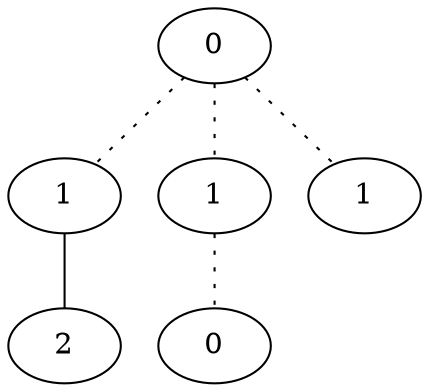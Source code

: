 graph {
a0[label=0];
a1[label=1];
a2[label=2];
a3[label=1];
a4[label=0];
a5[label=1];
a0 -- a1 [style=dotted];
a0 -- a3 [style=dotted];
a0 -- a5 [style=dotted];
a1 -- a2;
a3 -- a4 [style=dotted];
}
